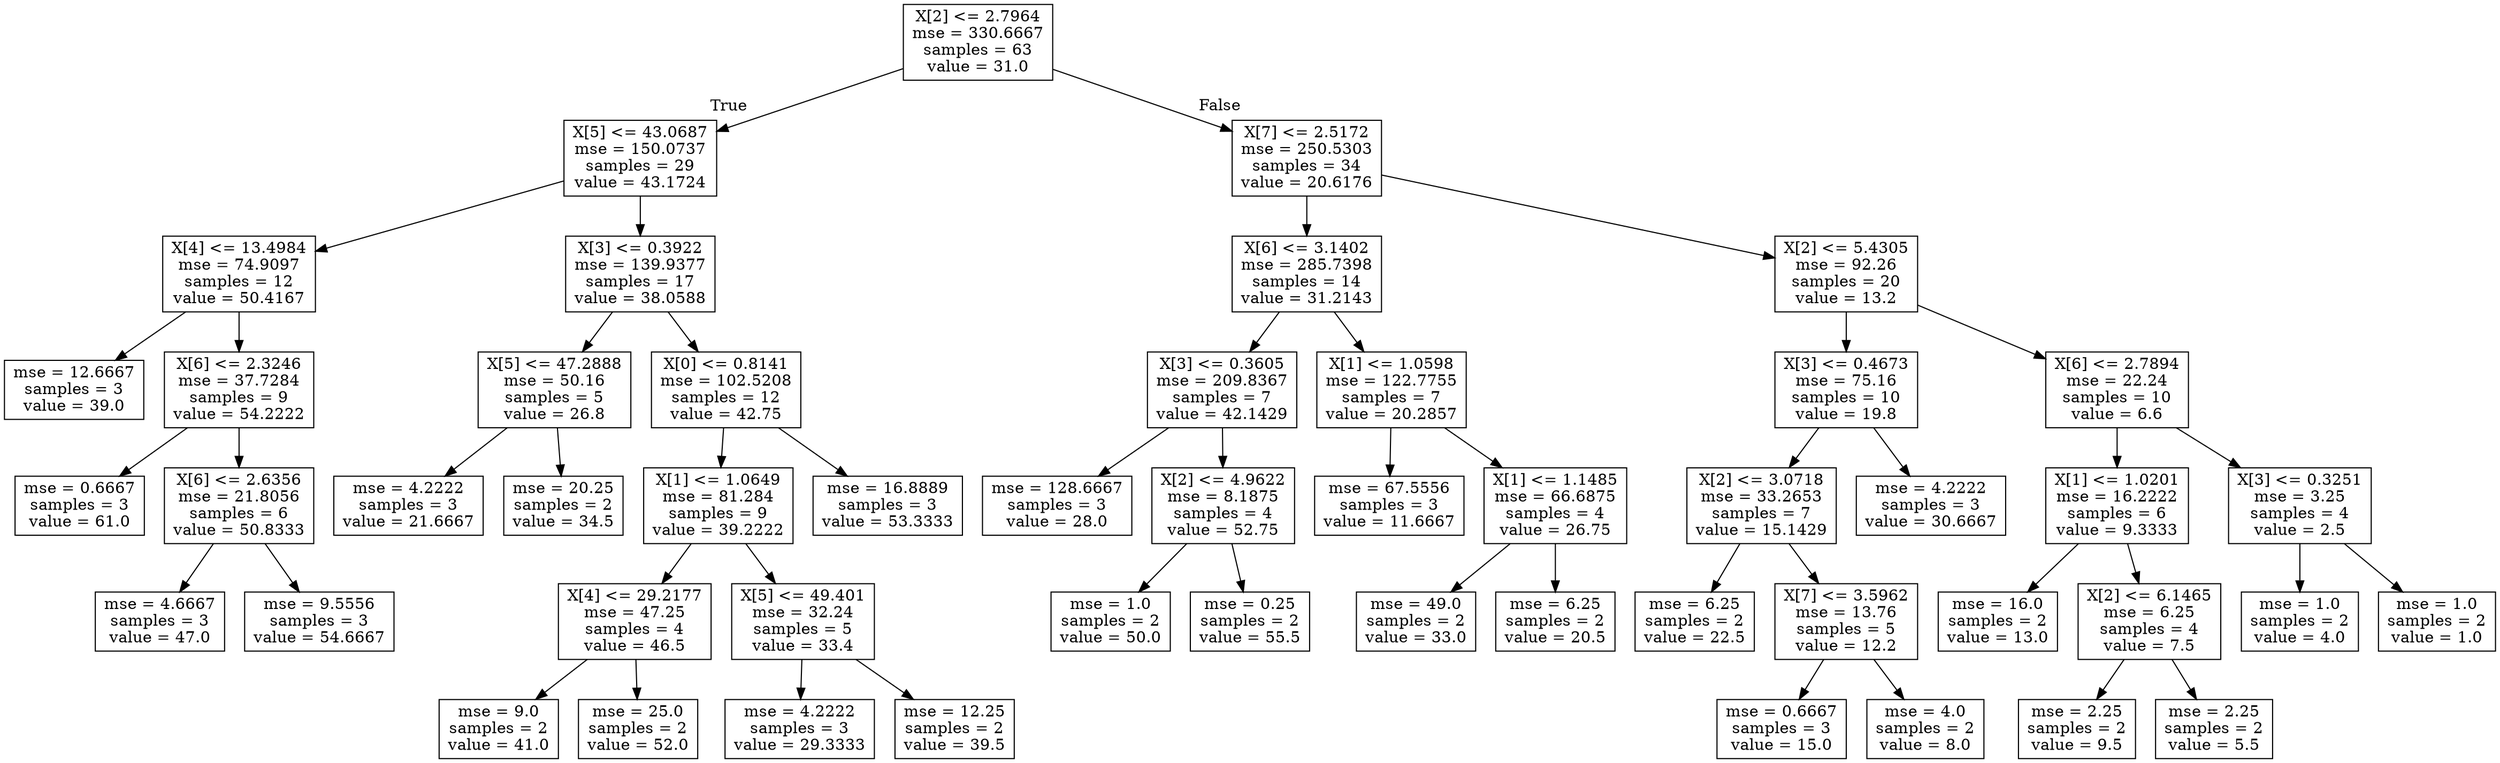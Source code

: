 digraph Tree {
node [shape=box] ;
0 [label="X[2] <= 2.7964\nmse = 330.6667\nsamples = 63\nvalue = 31.0"] ;
1 [label="X[5] <= 43.0687\nmse = 150.0737\nsamples = 29\nvalue = 43.1724"] ;
0 -> 1 [labeldistance=2.5, labelangle=45, headlabel="True"] ;
2 [label="X[4] <= 13.4984\nmse = 74.9097\nsamples = 12\nvalue = 50.4167"] ;
1 -> 2 ;
3 [label="mse = 12.6667\nsamples = 3\nvalue = 39.0"] ;
2 -> 3 ;
4 [label="X[6] <= 2.3246\nmse = 37.7284\nsamples = 9\nvalue = 54.2222"] ;
2 -> 4 ;
5 [label="mse = 0.6667\nsamples = 3\nvalue = 61.0"] ;
4 -> 5 ;
6 [label="X[6] <= 2.6356\nmse = 21.8056\nsamples = 6\nvalue = 50.8333"] ;
4 -> 6 ;
7 [label="mse = 4.6667\nsamples = 3\nvalue = 47.0"] ;
6 -> 7 ;
8 [label="mse = 9.5556\nsamples = 3\nvalue = 54.6667"] ;
6 -> 8 ;
9 [label="X[3] <= 0.3922\nmse = 139.9377\nsamples = 17\nvalue = 38.0588"] ;
1 -> 9 ;
10 [label="X[5] <= 47.2888\nmse = 50.16\nsamples = 5\nvalue = 26.8"] ;
9 -> 10 ;
11 [label="mse = 4.2222\nsamples = 3\nvalue = 21.6667"] ;
10 -> 11 ;
12 [label="mse = 20.25\nsamples = 2\nvalue = 34.5"] ;
10 -> 12 ;
13 [label="X[0] <= 0.8141\nmse = 102.5208\nsamples = 12\nvalue = 42.75"] ;
9 -> 13 ;
14 [label="X[1] <= 1.0649\nmse = 81.284\nsamples = 9\nvalue = 39.2222"] ;
13 -> 14 ;
15 [label="X[4] <= 29.2177\nmse = 47.25\nsamples = 4\nvalue = 46.5"] ;
14 -> 15 ;
16 [label="mse = 9.0\nsamples = 2\nvalue = 41.0"] ;
15 -> 16 ;
17 [label="mse = 25.0\nsamples = 2\nvalue = 52.0"] ;
15 -> 17 ;
18 [label="X[5] <= 49.401\nmse = 32.24\nsamples = 5\nvalue = 33.4"] ;
14 -> 18 ;
19 [label="mse = 4.2222\nsamples = 3\nvalue = 29.3333"] ;
18 -> 19 ;
20 [label="mse = 12.25\nsamples = 2\nvalue = 39.5"] ;
18 -> 20 ;
21 [label="mse = 16.8889\nsamples = 3\nvalue = 53.3333"] ;
13 -> 21 ;
22 [label="X[7] <= 2.5172\nmse = 250.5303\nsamples = 34\nvalue = 20.6176"] ;
0 -> 22 [labeldistance=2.5, labelangle=-45, headlabel="False"] ;
23 [label="X[6] <= 3.1402\nmse = 285.7398\nsamples = 14\nvalue = 31.2143"] ;
22 -> 23 ;
24 [label="X[3] <= 0.3605\nmse = 209.8367\nsamples = 7\nvalue = 42.1429"] ;
23 -> 24 ;
25 [label="mse = 128.6667\nsamples = 3\nvalue = 28.0"] ;
24 -> 25 ;
26 [label="X[2] <= 4.9622\nmse = 8.1875\nsamples = 4\nvalue = 52.75"] ;
24 -> 26 ;
27 [label="mse = 1.0\nsamples = 2\nvalue = 50.0"] ;
26 -> 27 ;
28 [label="mse = 0.25\nsamples = 2\nvalue = 55.5"] ;
26 -> 28 ;
29 [label="X[1] <= 1.0598\nmse = 122.7755\nsamples = 7\nvalue = 20.2857"] ;
23 -> 29 ;
30 [label="mse = 67.5556\nsamples = 3\nvalue = 11.6667"] ;
29 -> 30 ;
31 [label="X[1] <= 1.1485\nmse = 66.6875\nsamples = 4\nvalue = 26.75"] ;
29 -> 31 ;
32 [label="mse = 49.0\nsamples = 2\nvalue = 33.0"] ;
31 -> 32 ;
33 [label="mse = 6.25\nsamples = 2\nvalue = 20.5"] ;
31 -> 33 ;
34 [label="X[2] <= 5.4305\nmse = 92.26\nsamples = 20\nvalue = 13.2"] ;
22 -> 34 ;
35 [label="X[3] <= 0.4673\nmse = 75.16\nsamples = 10\nvalue = 19.8"] ;
34 -> 35 ;
36 [label="X[2] <= 3.0718\nmse = 33.2653\nsamples = 7\nvalue = 15.1429"] ;
35 -> 36 ;
37 [label="mse = 6.25\nsamples = 2\nvalue = 22.5"] ;
36 -> 37 ;
38 [label="X[7] <= 3.5962\nmse = 13.76\nsamples = 5\nvalue = 12.2"] ;
36 -> 38 ;
39 [label="mse = 0.6667\nsamples = 3\nvalue = 15.0"] ;
38 -> 39 ;
40 [label="mse = 4.0\nsamples = 2\nvalue = 8.0"] ;
38 -> 40 ;
41 [label="mse = 4.2222\nsamples = 3\nvalue = 30.6667"] ;
35 -> 41 ;
42 [label="X[6] <= 2.7894\nmse = 22.24\nsamples = 10\nvalue = 6.6"] ;
34 -> 42 ;
43 [label="X[1] <= 1.0201\nmse = 16.2222\nsamples = 6\nvalue = 9.3333"] ;
42 -> 43 ;
44 [label="mse = 16.0\nsamples = 2\nvalue = 13.0"] ;
43 -> 44 ;
45 [label="X[2] <= 6.1465\nmse = 6.25\nsamples = 4\nvalue = 7.5"] ;
43 -> 45 ;
46 [label="mse = 2.25\nsamples = 2\nvalue = 9.5"] ;
45 -> 46 ;
47 [label="mse = 2.25\nsamples = 2\nvalue = 5.5"] ;
45 -> 47 ;
48 [label="X[3] <= 0.3251\nmse = 3.25\nsamples = 4\nvalue = 2.5"] ;
42 -> 48 ;
49 [label="mse = 1.0\nsamples = 2\nvalue = 4.0"] ;
48 -> 49 ;
50 [label="mse = 1.0\nsamples = 2\nvalue = 1.0"] ;
48 -> 50 ;
}